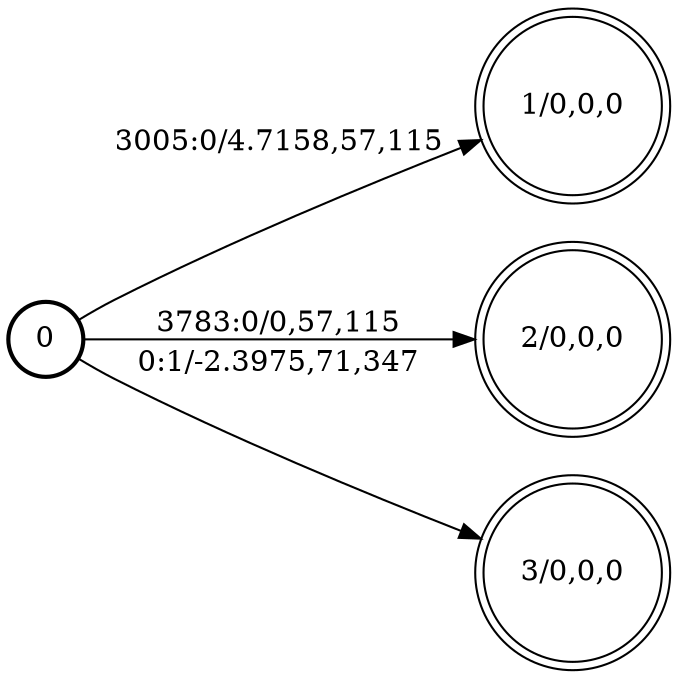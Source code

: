 digraph FST {
rankdir = LR;
size = "8.5,11";
label = "";
center = 1;
orientation = Portrait;
ranksep = "0.4";
nodesep = "0.25";
0 [label = "0", shape = circle, style = bold, fontsize = 14]
	0 -> 1 [label = "3005:0/4.7158,57,115", fontsize = 14];
	0 -> 2 [label = "3783:0/0,57,115", fontsize = 14];
	0 -> 3 [label = "0:1/-2.3975,71,347", fontsize = 14];
1 [label = "1/0,0,0", shape = doublecircle, style = solid, fontsize = 14]
2 [label = "2/0,0,0", shape = doublecircle, style = solid, fontsize = 14]
3 [label = "3/0,0,0", shape = doublecircle, style = solid, fontsize = 14]
}
